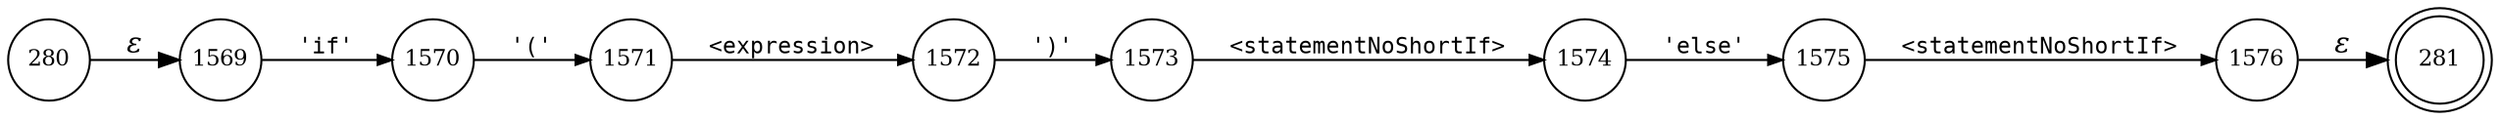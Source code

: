 digraph ATN {
rankdir=LR;
s281[fontsize=11, label="281", shape=doublecircle, fixedsize=true, width=.6];
s1569[fontsize=11,label="1569", shape=circle, fixedsize=true, width=.55, peripheries=1];
s1570[fontsize=11,label="1570", shape=circle, fixedsize=true, width=.55, peripheries=1];
s1571[fontsize=11,label="1571", shape=circle, fixedsize=true, width=.55, peripheries=1];
s1572[fontsize=11,label="1572", shape=circle, fixedsize=true, width=.55, peripheries=1];
s1573[fontsize=11,label="1573", shape=circle, fixedsize=true, width=.55, peripheries=1];
s1574[fontsize=11,label="1574", shape=circle, fixedsize=true, width=.55, peripheries=1];
s1575[fontsize=11,label="1575", shape=circle, fixedsize=true, width=.55, peripheries=1];
s280[fontsize=11,label="280", shape=circle, fixedsize=true, width=.55, peripheries=1];
s1576[fontsize=11,label="1576", shape=circle, fixedsize=true, width=.55, peripheries=1];
s280 -> s1569 [fontname="Times-Italic", label="&epsilon;"];
s1569 -> s1570 [fontsize=11, fontname="Courier", arrowsize=.7, label = "'if'", arrowhead = normal];
s1570 -> s1571 [fontsize=11, fontname="Courier", arrowsize=.7, label = "'('", arrowhead = normal];
s1571 -> s1572 [fontsize=11, fontname="Courier", arrowsize=.7, label = "<expression>", arrowhead = normal];
s1572 -> s1573 [fontsize=11, fontname="Courier", arrowsize=.7, label = "')'", arrowhead = normal];
s1573 -> s1574 [fontsize=11, fontname="Courier", arrowsize=.7, label = "<statementNoShortIf>", arrowhead = normal];
s1574 -> s1575 [fontsize=11, fontname="Courier", arrowsize=.7, label = "'else'", arrowhead = normal];
s1575 -> s1576 [fontsize=11, fontname="Courier", arrowsize=.7, label = "<statementNoShortIf>", arrowhead = normal];
s1576 -> s281 [fontname="Times-Italic", label="&epsilon;"];
}